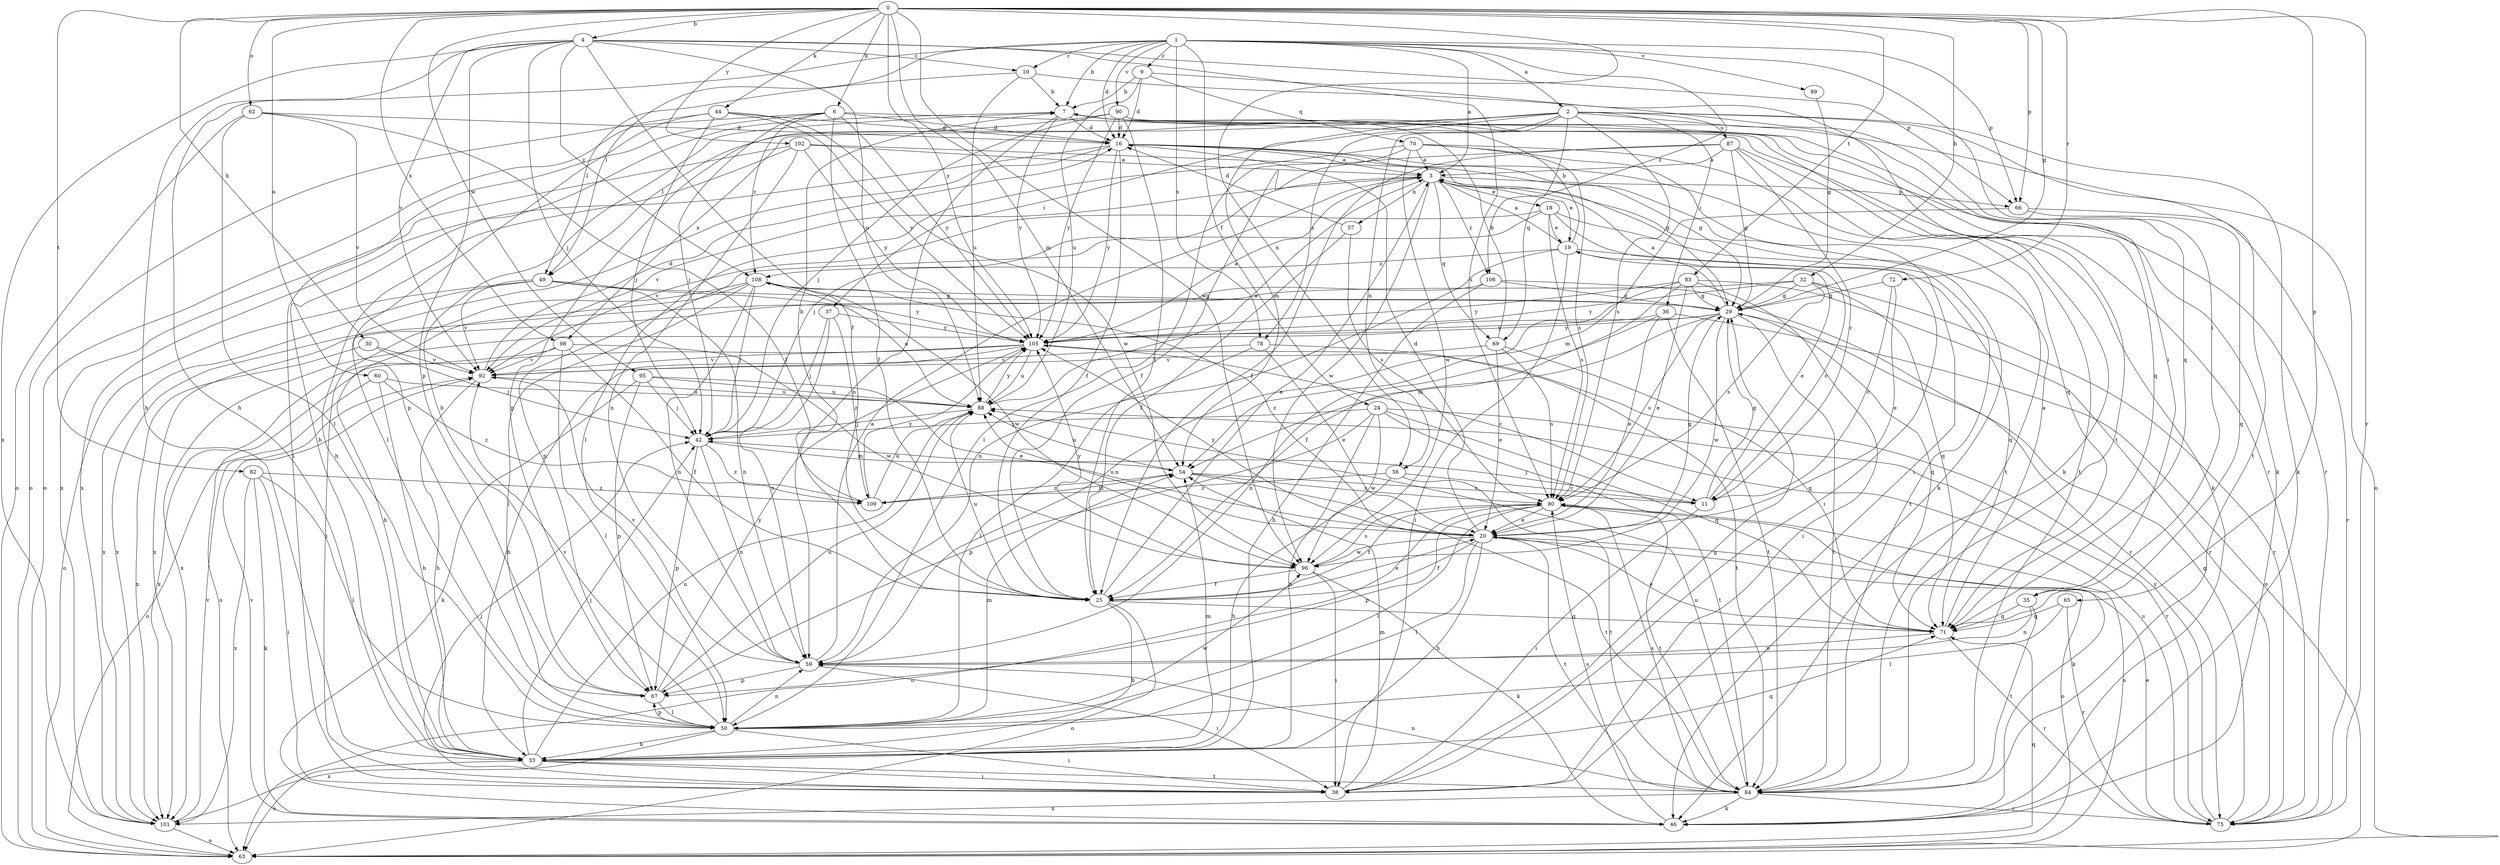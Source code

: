 strict digraph  {
0;
1;
2;
3;
4;
6;
7;
9;
10;
11;
16;
18;
19;
20;
24;
25;
29;
30;
32;
33;
35;
36;
37;
38;
42;
44;
46;
49;
50;
54;
56;
57;
59;
60;
62;
63;
65;
66;
67;
69;
70;
71;
72;
75;
78;
80;
82;
83;
84;
87;
88;
89;
90;
92;
95;
96;
98;
101;
102;
105;
106;
108;
109;
0 -> 4  [label=b];
0 -> 6  [label=b];
0 -> 29  [label=g];
0 -> 30  [label=h];
0 -> 32  [label=h];
0 -> 44  [label=k];
0 -> 54  [label=m];
0 -> 56  [label=n];
0 -> 60  [label=o];
0 -> 62  [label=o];
0 -> 65  [label=p];
0 -> 66  [label=p];
0 -> 72  [label=r];
0 -> 75  [label=r];
0 -> 82  [label=t];
0 -> 83  [label=t];
0 -> 95  [label=w];
0 -> 96  [label=w];
0 -> 98  [label=x];
0 -> 102  [label=y];
0 -> 105  [label=y];
1 -> 2  [label=a];
1 -> 3  [label=a];
1 -> 7  [label=b];
1 -> 9  [label=c];
1 -> 10  [label=c];
1 -> 16  [label=d];
1 -> 24  [label=f];
1 -> 33  [label=h];
1 -> 35  [label=i];
1 -> 49  [label=l];
1 -> 66  [label=p];
1 -> 78  [label=s];
1 -> 89  [label=v];
1 -> 90  [label=v];
1 -> 106  [label=z];
2 -> 35  [label=i];
2 -> 36  [label=i];
2 -> 37  [label=i];
2 -> 46  [label=k];
2 -> 49  [label=l];
2 -> 54  [label=m];
2 -> 56  [label=n];
2 -> 69  [label=q];
2 -> 78  [label=s];
2 -> 80  [label=s];
2 -> 84  [label=t];
2 -> 87  [label=u];
2 -> 98  [label=x];
3 -> 18  [label=e];
3 -> 19  [label=e];
3 -> 42  [label=j];
3 -> 57  [label=n];
3 -> 66  [label=p];
3 -> 69  [label=q];
3 -> 92  [label=v];
3 -> 96  [label=w];
3 -> 106  [label=z];
4 -> 10  [label=c];
4 -> 25  [label=f];
4 -> 33  [label=h];
4 -> 42  [label=j];
4 -> 66  [label=p];
4 -> 67  [label=p];
4 -> 80  [label=s];
4 -> 88  [label=u];
4 -> 92  [label=v];
4 -> 101  [label=x];
4 -> 108  [label=z];
6 -> 16  [label=d];
6 -> 25  [label=f];
6 -> 38  [label=i];
6 -> 42  [label=j];
6 -> 63  [label=o];
6 -> 75  [label=r];
6 -> 105  [label=y];
6 -> 108  [label=z];
7 -> 16  [label=d];
7 -> 46  [label=k];
7 -> 59  [label=n];
7 -> 75  [label=r];
7 -> 105  [label=y];
9 -> 7  [label=b];
9 -> 16  [label=d];
9 -> 70  [label=q];
9 -> 84  [label=t];
9 -> 88  [label=u];
10 -> 7  [label=b];
10 -> 49  [label=l];
10 -> 71  [label=q];
10 -> 88  [label=u];
11 -> 19  [label=e];
11 -> 29  [label=g];
11 -> 38  [label=i];
11 -> 42  [label=j];
16 -> 3  [label=a];
16 -> 25  [label=f];
16 -> 29  [label=g];
16 -> 46  [label=k];
16 -> 50  [label=l];
16 -> 84  [label=t];
16 -> 101  [label=x];
16 -> 105  [label=y];
18 -> 19  [label=e];
18 -> 38  [label=i];
18 -> 67  [label=p];
18 -> 80  [label=s];
18 -> 84  [label=t];
18 -> 92  [label=v];
19 -> 3  [label=a];
19 -> 7  [label=b];
19 -> 11  [label=c];
19 -> 38  [label=i];
19 -> 59  [label=n];
19 -> 71  [label=q];
19 -> 108  [label=z];
20 -> 16  [label=d];
20 -> 25  [label=f];
20 -> 29  [label=g];
20 -> 33  [label=h];
20 -> 50  [label=l];
20 -> 63  [label=o];
20 -> 84  [label=t];
20 -> 88  [label=u];
20 -> 96  [label=w];
20 -> 105  [label=y];
20 -> 108  [label=z];
24 -> 33  [label=h];
24 -> 42  [label=j];
24 -> 67  [label=p];
24 -> 71  [label=q];
24 -> 75  [label=r];
24 -> 84  [label=t];
24 -> 96  [label=w];
25 -> 3  [label=a];
25 -> 20  [label=e];
25 -> 33  [label=h];
25 -> 63  [label=o];
25 -> 71  [label=q];
25 -> 88  [label=u];
29 -> 3  [label=a];
29 -> 54  [label=m];
29 -> 71  [label=q];
29 -> 80  [label=s];
29 -> 84  [label=t];
29 -> 96  [label=w];
29 -> 101  [label=x];
29 -> 105  [label=y];
30 -> 42  [label=j];
30 -> 92  [label=v];
30 -> 101  [label=x];
32 -> 29  [label=g];
32 -> 71  [label=q];
32 -> 75  [label=r];
32 -> 80  [label=s];
32 -> 101  [label=x];
32 -> 105  [label=y];
33 -> 7  [label=b];
33 -> 38  [label=i];
33 -> 42  [label=j];
33 -> 54  [label=m];
33 -> 63  [label=o];
33 -> 71  [label=q];
33 -> 84  [label=t];
33 -> 88  [label=u];
35 -> 59  [label=n];
35 -> 71  [label=q];
35 -> 84  [label=t];
36 -> 20  [label=e];
36 -> 59  [label=n];
36 -> 63  [label=o];
36 -> 84  [label=t];
36 -> 105  [label=y];
37 -> 42  [label=j];
37 -> 59  [label=n];
37 -> 105  [label=y];
37 -> 109  [label=z];
38 -> 29  [label=g];
38 -> 42  [label=j];
38 -> 54  [label=m];
42 -> 54  [label=m];
42 -> 59  [label=n];
42 -> 67  [label=p];
42 -> 109  [label=z];
44 -> 16  [label=d];
44 -> 42  [label=j];
44 -> 63  [label=o];
44 -> 67  [label=p];
44 -> 96  [label=w];
44 -> 105  [label=y];
46 -> 80  [label=s];
46 -> 92  [label=v];
49 -> 29  [label=g];
49 -> 59  [label=n];
49 -> 63  [label=o];
49 -> 92  [label=v];
49 -> 101  [label=x];
49 -> 105  [label=y];
50 -> 33  [label=h];
50 -> 38  [label=i];
50 -> 54  [label=m];
50 -> 59  [label=n];
50 -> 67  [label=p];
50 -> 92  [label=v];
50 -> 96  [label=w];
50 -> 101  [label=x];
54 -> 11  [label=c];
54 -> 80  [label=s];
54 -> 84  [label=t];
54 -> 88  [label=u];
54 -> 109  [label=z];
56 -> 11  [label=c];
56 -> 33  [label=h];
56 -> 84  [label=t];
56 -> 109  [label=z];
57 -> 16  [label=d];
57 -> 25  [label=f];
57 -> 80  [label=s];
59 -> 3  [label=a];
59 -> 38  [label=i];
59 -> 67  [label=p];
59 -> 92  [label=v];
60 -> 33  [label=h];
60 -> 63  [label=o];
60 -> 88  [label=u];
60 -> 109  [label=z];
62 -> 16  [label=d];
62 -> 25  [label=f];
62 -> 50  [label=l];
62 -> 63  [label=o];
62 -> 92  [label=v];
63 -> 71  [label=q];
63 -> 80  [label=s];
65 -> 50  [label=l];
65 -> 71  [label=q];
65 -> 75  [label=r];
66 -> 54  [label=m];
66 -> 71  [label=q];
66 -> 75  [label=r];
67 -> 7  [label=b];
67 -> 50  [label=l];
67 -> 88  [label=u];
67 -> 105  [label=y];
69 -> 7  [label=b];
69 -> 20  [label=e];
69 -> 71  [label=q];
69 -> 80  [label=s];
69 -> 92  [label=v];
70 -> 3  [label=a];
70 -> 25  [label=f];
70 -> 38  [label=i];
70 -> 50  [label=l];
70 -> 71  [label=q];
70 -> 80  [label=s];
70 -> 96  [label=w];
71 -> 3  [label=a];
71 -> 20  [label=e];
71 -> 59  [label=n];
71 -> 75  [label=r];
72 -> 11  [label=c];
72 -> 20  [label=e];
72 -> 29  [label=g];
75 -> 20  [label=e];
75 -> 29  [label=g];
75 -> 88  [label=u];
75 -> 105  [label=y];
78 -> 20  [label=e];
78 -> 50  [label=l];
78 -> 84  [label=t];
78 -> 92  [label=v];
80 -> 20  [label=e];
80 -> 25  [label=f];
80 -> 46  [label=k];
80 -> 50  [label=l];
80 -> 63  [label=o];
80 -> 67  [label=p];
80 -> 84  [label=t];
82 -> 38  [label=i];
82 -> 46  [label=k];
82 -> 50  [label=l];
82 -> 101  [label=x];
82 -> 109  [label=z];
83 -> 20  [label=e];
83 -> 25  [label=f];
83 -> 29  [label=g];
83 -> 38  [label=i];
83 -> 59  [label=n];
83 -> 75  [label=r];
83 -> 105  [label=y];
84 -> 46  [label=k];
84 -> 59  [label=n];
84 -> 75  [label=r];
84 -> 80  [label=s];
84 -> 88  [label=u];
84 -> 101  [label=x];
87 -> 3  [label=a];
87 -> 11  [label=c];
87 -> 25  [label=f];
87 -> 29  [label=g];
87 -> 46  [label=k];
87 -> 50  [label=l];
87 -> 84  [label=t];
88 -> 3  [label=a];
88 -> 42  [label=j];
88 -> 105  [label=y];
89 -> 29  [label=g];
90 -> 16  [label=d];
90 -> 25  [label=f];
90 -> 42  [label=j];
90 -> 46  [label=k];
90 -> 63  [label=o];
90 -> 67  [label=p];
90 -> 71  [label=q];
90 -> 105  [label=y];
92 -> 16  [label=d];
92 -> 33  [label=h];
92 -> 88  [label=u];
95 -> 20  [label=e];
95 -> 42  [label=j];
95 -> 46  [label=k];
95 -> 67  [label=p];
95 -> 88  [label=u];
96 -> 25  [label=f];
96 -> 38  [label=i];
96 -> 46  [label=k];
96 -> 80  [label=s];
96 -> 105  [label=y];
98 -> 25  [label=f];
98 -> 50  [label=l];
98 -> 92  [label=v];
98 -> 96  [label=w];
98 -> 101  [label=x];
101 -> 63  [label=o];
101 -> 92  [label=v];
102 -> 3  [label=a];
102 -> 29  [label=g];
102 -> 33  [label=h];
102 -> 59  [label=n];
102 -> 101  [label=x];
102 -> 105  [label=y];
105 -> 3  [label=a];
105 -> 11  [label=c];
105 -> 33  [label=h];
105 -> 63  [label=o];
105 -> 88  [label=u];
105 -> 92  [label=v];
106 -> 29  [label=g];
106 -> 33  [label=h];
106 -> 75  [label=r];
106 -> 101  [label=x];
108 -> 29  [label=g];
108 -> 33  [label=h];
108 -> 38  [label=i];
108 -> 42  [label=j];
108 -> 50  [label=l];
108 -> 59  [label=n];
108 -> 88  [label=u];
108 -> 96  [label=w];
109 -> 7  [label=b];
109 -> 54  [label=m];
109 -> 88  [label=u];
109 -> 105  [label=y];
}
